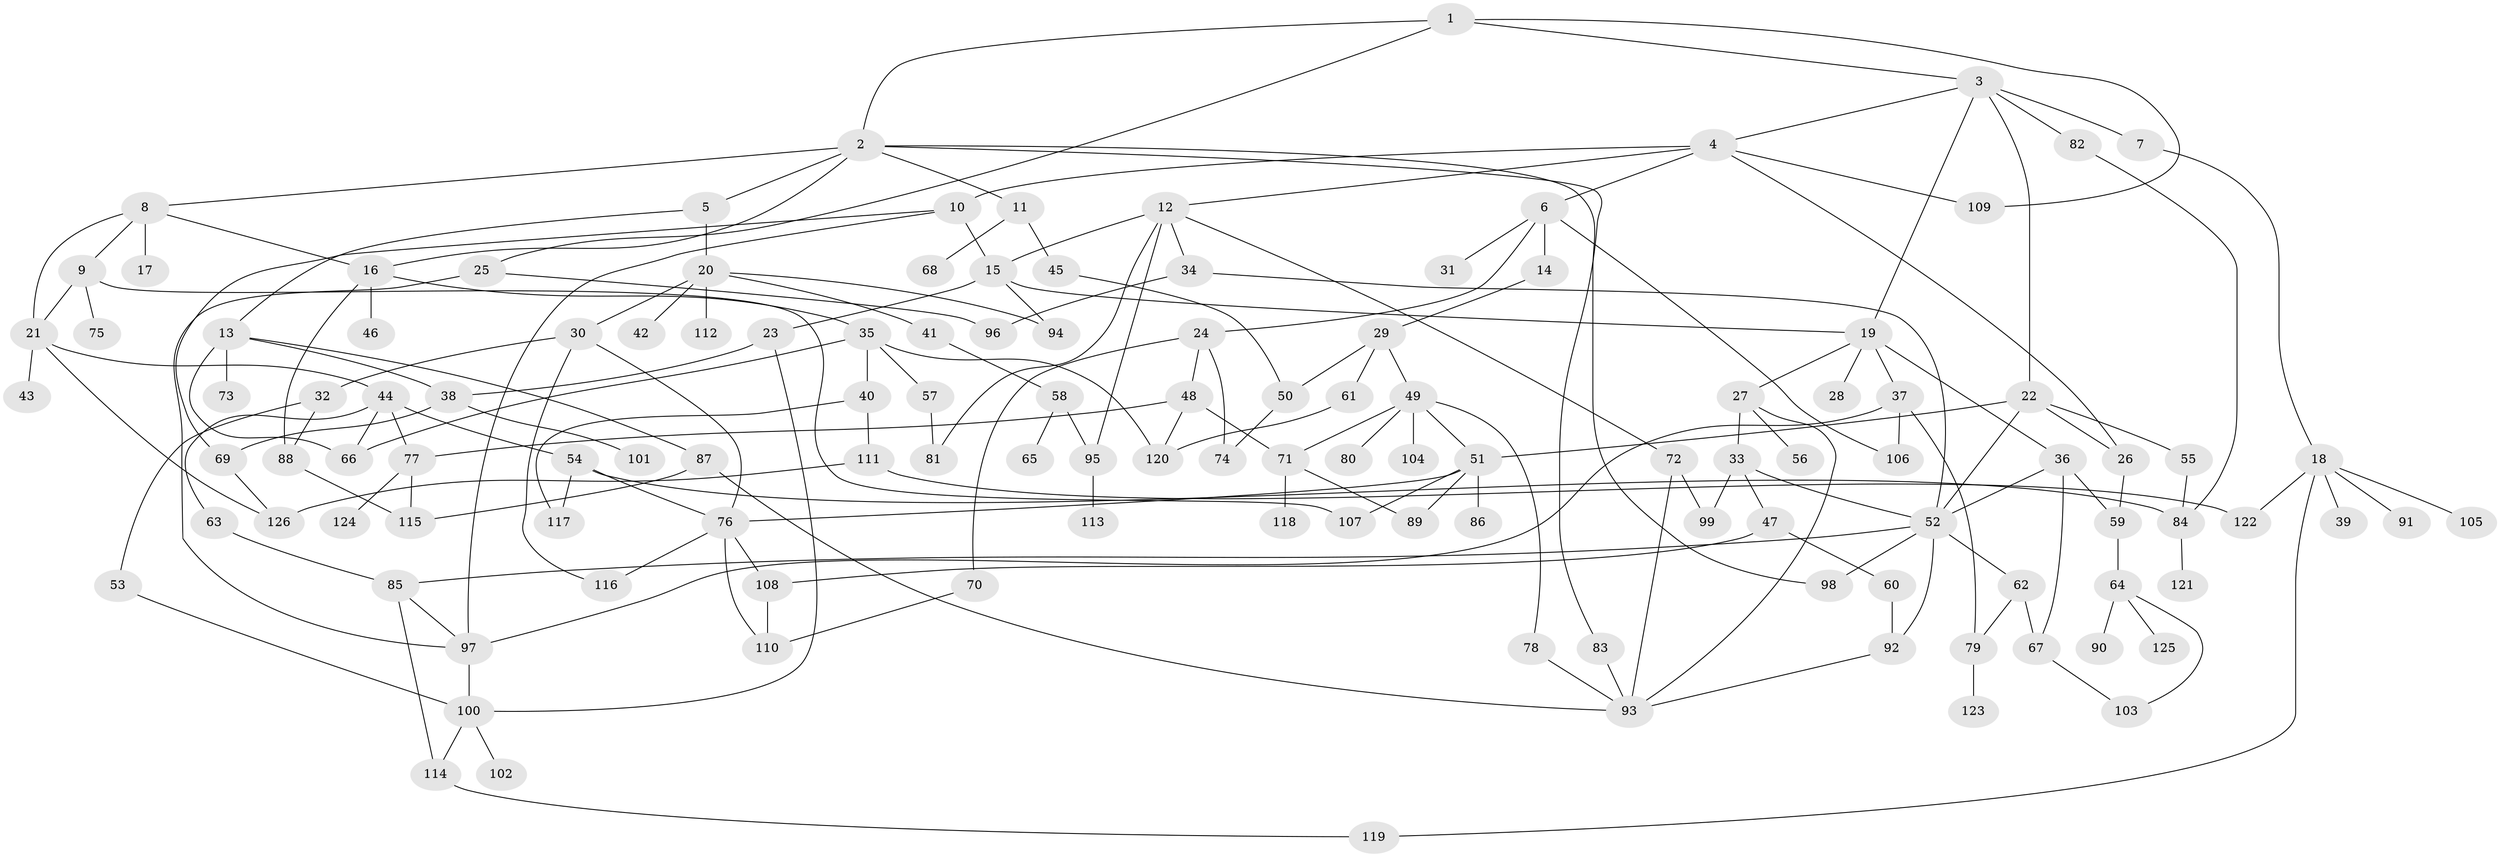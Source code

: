 // Generated by graph-tools (version 1.1) at 2025/10/02/27/25 16:10:54]
// undirected, 126 vertices, 187 edges
graph export_dot {
graph [start="1"]
  node [color=gray90,style=filled];
  1;
  2;
  3;
  4;
  5;
  6;
  7;
  8;
  9;
  10;
  11;
  12;
  13;
  14;
  15;
  16;
  17;
  18;
  19;
  20;
  21;
  22;
  23;
  24;
  25;
  26;
  27;
  28;
  29;
  30;
  31;
  32;
  33;
  34;
  35;
  36;
  37;
  38;
  39;
  40;
  41;
  42;
  43;
  44;
  45;
  46;
  47;
  48;
  49;
  50;
  51;
  52;
  53;
  54;
  55;
  56;
  57;
  58;
  59;
  60;
  61;
  62;
  63;
  64;
  65;
  66;
  67;
  68;
  69;
  70;
  71;
  72;
  73;
  74;
  75;
  76;
  77;
  78;
  79;
  80;
  81;
  82;
  83;
  84;
  85;
  86;
  87;
  88;
  89;
  90;
  91;
  92;
  93;
  94;
  95;
  96;
  97;
  98;
  99;
  100;
  101;
  102;
  103;
  104;
  105;
  106;
  107;
  108;
  109;
  110;
  111;
  112;
  113;
  114;
  115;
  116;
  117;
  118;
  119;
  120;
  121;
  122;
  123;
  124;
  125;
  126;
  1 -- 2;
  1 -- 3;
  1 -- 25;
  1 -- 109;
  2 -- 5;
  2 -- 8;
  2 -- 11;
  2 -- 83;
  2 -- 16;
  2 -- 98;
  3 -- 4;
  3 -- 7;
  3 -- 19;
  3 -- 22;
  3 -- 82;
  4 -- 6;
  4 -- 10;
  4 -- 12;
  4 -- 26;
  4 -- 109;
  5 -- 13;
  5 -- 20;
  6 -- 14;
  6 -- 24;
  6 -- 31;
  6 -- 106;
  7 -- 18;
  8 -- 9;
  8 -- 16;
  8 -- 17;
  8 -- 21;
  9 -- 75;
  9 -- 107;
  9 -- 21;
  10 -- 15;
  10 -- 69;
  10 -- 97;
  11 -- 45;
  11 -- 68;
  12 -- 34;
  12 -- 72;
  12 -- 81;
  12 -- 15;
  12 -- 95;
  13 -- 38;
  13 -- 66;
  13 -- 73;
  13 -- 87;
  14 -- 29;
  15 -- 23;
  15 -- 19;
  15 -- 94;
  16 -- 35;
  16 -- 46;
  16 -- 88;
  18 -- 39;
  18 -- 91;
  18 -- 105;
  18 -- 119;
  18 -- 122;
  19 -- 27;
  19 -- 28;
  19 -- 36;
  19 -- 37;
  20 -- 30;
  20 -- 41;
  20 -- 42;
  20 -- 94;
  20 -- 112;
  21 -- 43;
  21 -- 44;
  21 -- 126;
  22 -- 55;
  22 -- 51;
  22 -- 52;
  22 -- 26;
  23 -- 38;
  23 -- 100;
  24 -- 48;
  24 -- 70;
  24 -- 74;
  25 -- 97;
  25 -- 96;
  26 -- 59;
  27 -- 33;
  27 -- 56;
  27 -- 93;
  29 -- 49;
  29 -- 50;
  29 -- 61;
  30 -- 32;
  30 -- 76;
  30 -- 116;
  32 -- 53;
  32 -- 88;
  33 -- 47;
  33 -- 99;
  33 -- 52;
  34 -- 96;
  34 -- 52;
  35 -- 40;
  35 -- 57;
  35 -- 120;
  35 -- 66;
  36 -- 52;
  36 -- 59;
  36 -- 67;
  37 -- 79;
  37 -- 97;
  37 -- 106;
  38 -- 101;
  38 -- 69;
  40 -- 111;
  40 -- 117;
  41 -- 58;
  44 -- 54;
  44 -- 63;
  44 -- 77;
  44 -- 66;
  45 -- 50;
  47 -- 60;
  47 -- 108;
  48 -- 77;
  48 -- 120;
  48 -- 71;
  49 -- 51;
  49 -- 71;
  49 -- 78;
  49 -- 80;
  49 -- 104;
  50 -- 74;
  51 -- 86;
  51 -- 76;
  51 -- 89;
  51 -- 107;
  52 -- 62;
  52 -- 85;
  52 -- 98;
  52 -- 92;
  53 -- 100;
  54 -- 76;
  54 -- 84;
  54 -- 117;
  55 -- 84;
  57 -- 81;
  58 -- 65;
  58 -- 95;
  59 -- 64;
  60 -- 92;
  61 -- 120;
  62 -- 67;
  62 -- 79;
  63 -- 85;
  64 -- 90;
  64 -- 103;
  64 -- 125;
  67 -- 103;
  69 -- 126;
  70 -- 110;
  71 -- 89;
  71 -- 118;
  72 -- 93;
  72 -- 99;
  76 -- 108;
  76 -- 116;
  76 -- 110;
  77 -- 115;
  77 -- 124;
  78 -- 93;
  79 -- 123;
  82 -- 84;
  83 -- 93;
  84 -- 121;
  85 -- 114;
  85 -- 97;
  87 -- 115;
  87 -- 93;
  88 -- 115;
  92 -- 93;
  95 -- 113;
  97 -- 100;
  100 -- 102;
  100 -- 114;
  108 -- 110;
  111 -- 126;
  111 -- 122;
  114 -- 119;
}
